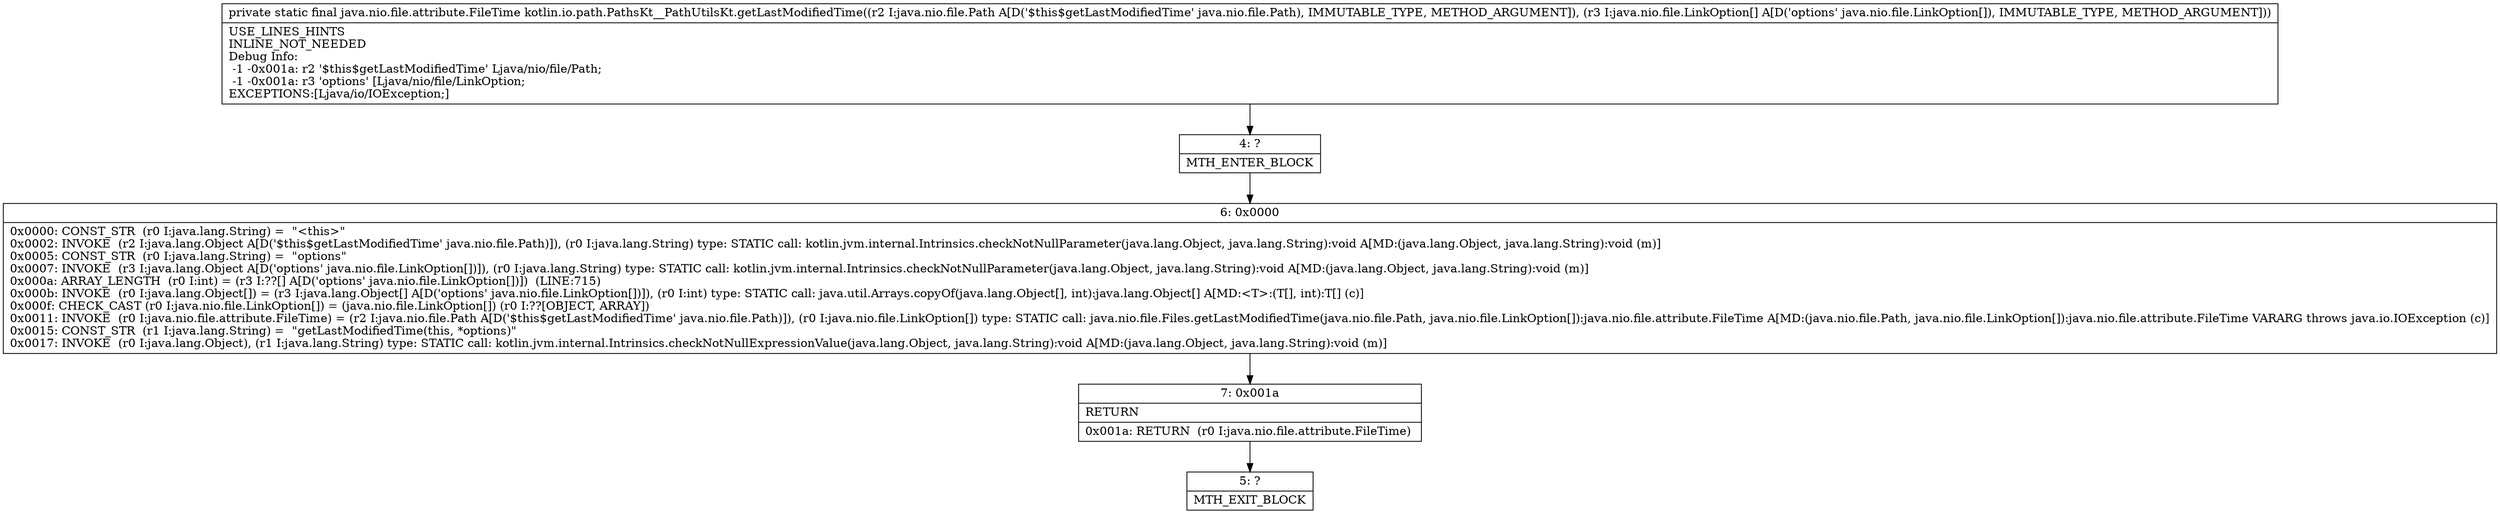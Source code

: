 digraph "CFG forkotlin.io.path.PathsKt__PathUtilsKt.getLastModifiedTime(Ljava\/nio\/file\/Path;[Ljava\/nio\/file\/LinkOption;)Ljava\/nio\/file\/attribute\/FileTime;" {
Node_4 [shape=record,label="{4\:\ ?|MTH_ENTER_BLOCK\l}"];
Node_6 [shape=record,label="{6\:\ 0x0000|0x0000: CONST_STR  (r0 I:java.lang.String) =  \"\<this\>\" \l0x0002: INVOKE  (r2 I:java.lang.Object A[D('$this$getLastModifiedTime' java.nio.file.Path)]), (r0 I:java.lang.String) type: STATIC call: kotlin.jvm.internal.Intrinsics.checkNotNullParameter(java.lang.Object, java.lang.String):void A[MD:(java.lang.Object, java.lang.String):void (m)]\l0x0005: CONST_STR  (r0 I:java.lang.String) =  \"options\" \l0x0007: INVOKE  (r3 I:java.lang.Object A[D('options' java.nio.file.LinkOption[])]), (r0 I:java.lang.String) type: STATIC call: kotlin.jvm.internal.Intrinsics.checkNotNullParameter(java.lang.Object, java.lang.String):void A[MD:(java.lang.Object, java.lang.String):void (m)]\l0x000a: ARRAY_LENGTH  (r0 I:int) = (r3 I:??[] A[D('options' java.nio.file.LinkOption[])])  (LINE:715)\l0x000b: INVOKE  (r0 I:java.lang.Object[]) = (r3 I:java.lang.Object[] A[D('options' java.nio.file.LinkOption[])]), (r0 I:int) type: STATIC call: java.util.Arrays.copyOf(java.lang.Object[], int):java.lang.Object[] A[MD:\<T\>:(T[], int):T[] (c)]\l0x000f: CHECK_CAST (r0 I:java.nio.file.LinkOption[]) = (java.nio.file.LinkOption[]) (r0 I:??[OBJECT, ARRAY]) \l0x0011: INVOKE  (r0 I:java.nio.file.attribute.FileTime) = (r2 I:java.nio.file.Path A[D('$this$getLastModifiedTime' java.nio.file.Path)]), (r0 I:java.nio.file.LinkOption[]) type: STATIC call: java.nio.file.Files.getLastModifiedTime(java.nio.file.Path, java.nio.file.LinkOption[]):java.nio.file.attribute.FileTime A[MD:(java.nio.file.Path, java.nio.file.LinkOption[]):java.nio.file.attribute.FileTime VARARG throws java.io.IOException (c)]\l0x0015: CONST_STR  (r1 I:java.lang.String) =  \"getLastModifiedTime(this, *options)\" \l0x0017: INVOKE  (r0 I:java.lang.Object), (r1 I:java.lang.String) type: STATIC call: kotlin.jvm.internal.Intrinsics.checkNotNullExpressionValue(java.lang.Object, java.lang.String):void A[MD:(java.lang.Object, java.lang.String):void (m)]\l}"];
Node_7 [shape=record,label="{7\:\ 0x001a|RETURN\l|0x001a: RETURN  (r0 I:java.nio.file.attribute.FileTime) \l}"];
Node_5 [shape=record,label="{5\:\ ?|MTH_EXIT_BLOCK\l}"];
MethodNode[shape=record,label="{private static final java.nio.file.attribute.FileTime kotlin.io.path.PathsKt__PathUtilsKt.getLastModifiedTime((r2 I:java.nio.file.Path A[D('$this$getLastModifiedTime' java.nio.file.Path), IMMUTABLE_TYPE, METHOD_ARGUMENT]), (r3 I:java.nio.file.LinkOption[] A[D('options' java.nio.file.LinkOption[]), IMMUTABLE_TYPE, METHOD_ARGUMENT]))  | USE_LINES_HINTS\lINLINE_NOT_NEEDED\lDebug Info:\l  \-1 \-0x001a: r2 '$this$getLastModifiedTime' Ljava\/nio\/file\/Path;\l  \-1 \-0x001a: r3 'options' [Ljava\/nio\/file\/LinkOption;\lEXCEPTIONS:[Ljava\/io\/IOException;]\l}"];
MethodNode -> Node_4;Node_4 -> Node_6;
Node_6 -> Node_7;
Node_7 -> Node_5;
}

